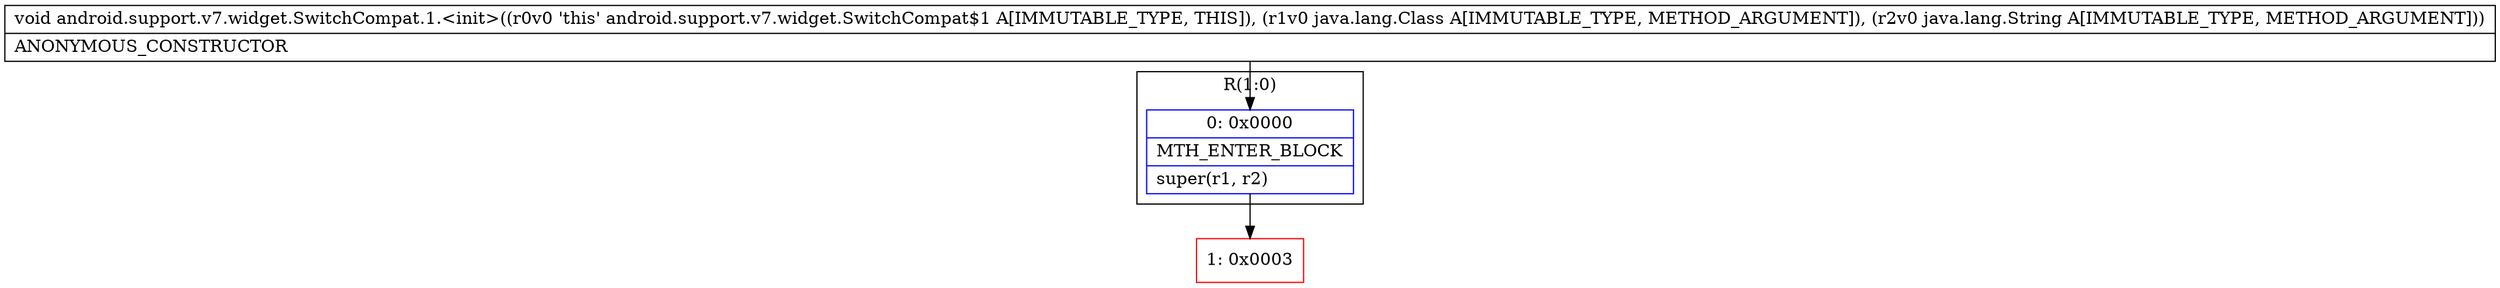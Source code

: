 digraph "CFG forandroid.support.v7.widget.SwitchCompat.1.\<init\>(Ljava\/lang\/Class;Ljava\/lang\/String;)V" {
subgraph cluster_Region_1195100420 {
label = "R(1:0)";
node [shape=record,color=blue];
Node_0 [shape=record,label="{0\:\ 0x0000|MTH_ENTER_BLOCK\l|super(r1, r2)\l}"];
}
Node_1 [shape=record,color=red,label="{1\:\ 0x0003}"];
MethodNode[shape=record,label="{void android.support.v7.widget.SwitchCompat.1.\<init\>((r0v0 'this' android.support.v7.widget.SwitchCompat$1 A[IMMUTABLE_TYPE, THIS]), (r1v0 java.lang.Class A[IMMUTABLE_TYPE, METHOD_ARGUMENT]), (r2v0 java.lang.String A[IMMUTABLE_TYPE, METHOD_ARGUMENT]))  | ANONYMOUS_CONSTRUCTOR\l}"];
MethodNode -> Node_0;
Node_0 -> Node_1;
}


